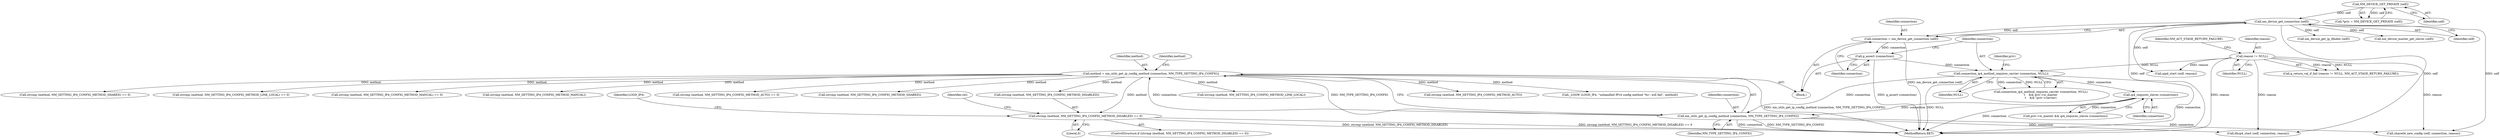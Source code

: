 digraph "0_NetworkManager_d5fc88e573fa58b93034b04d35a2454f5d28cad9@API" {
"1005863" [label="(Call,strcmp (method, NM_SETTING_IP4_CONFIG_METHOD_DISABLED) == 0)"];
"1005779" [label="(Call,method = nm_utils_get_ip_config_method (connection, NM_TYPE_SETTING_IP4_CONFIG))"];
"1005781" [label="(Call,nm_utils_get_ip_config_method (connection, NM_TYPE_SETTING_IP4_CONFIG))"];
"1005729" [label="(Call,connection_ip4_method_requires_carrier (connection, NULL))"];
"1005725" [label="(Call,g_assert (connection))"];
"1005721" [label="(Call,connection = nm_device_get_connection (self))"];
"1005723" [label="(Call,nm_device_get_connection (self))"];
"1005706" [label="(Call,NM_DEVICE_GET_PRIVATE (self))"];
"1005717" [label="(Call,reason != NULL)"];
"1005753" [label="(Call,ip4_requires_slaves (connection))"];
"1005870" [label="(Identifier,ret)"];
"1005730" [label="(Identifier,connection)"];
"1005704" [label="(Call,*priv = NM_DEVICE_GET_PRIVATE (self))"];
"1005754" [label="(Identifier,connection)"];
"1005799" [label="(Call,strcmp (method, NM_SETTING_IP4_CONFIG_METHOD_LINK_LOCAL))"];
"1005719" [label="(Identifier,NULL)"];
"1005874" [label="(Identifier,LOGD_IP4)"];
"1005731" [label="(Identifier,NULL)"];
"1005786" [label="(Call,strcmp (method, NM_SETTING_IP4_CONFIG_METHOD_AUTO))"];
"1005728" [label="(Call,connection_ip4_method_requires_carrier (connection, NULL)\n\t    && priv->is_master\n\t    && !priv->carrier)"];
"1005863" [label="(Call,strcmp (method, NM_SETTING_IP4_CONFIG_METHOD_DISABLED) == 0)"];
"1005873" [label="(Call,_LOGW (LOGD_IP4, \"unhandled IPv4 config method '%s'; will fail\", method))"];
"1005734" [label="(Identifier,priv)"];
"1005702" [label="(Block,)"];
"1005729" [label="(Call,connection_ip4_method_requires_carrier (connection, NULL))"];
"1005725" [label="(Call,g_assert (connection))"];
"1005717" [label="(Call,reason != NULL)"];
"1005867" [label="(Literal,0)"];
"1005820" [label="(Call,nm_device_get_ip_ifindex (self))"];
"1005753" [label="(Call,ip4_requires_slaves (connection))"];
"1005839" [label="(Call,shared4_new_config (self, connection, reason))"];
"1005782" [label="(Identifier,connection)"];
"1005706" [label="(Call,NM_DEVICE_GET_PRIVATE (self))"];
"1005830" [label="(Call,strcmp (method, NM_SETTING_IP4_CONFIG_METHOD_SHARED) == 0)"];
"1005805" [label="(Call,aipd_start (self, reason))"];
"1005779" [label="(Call,method = nm_utils_get_ip_config_method (connection, NM_TYPE_SETTING_IP4_CONFIG))"];
"1005720" [label="(Identifier,NM_ACT_STAGE_RETURN_FAILURE)"];
"1005723" [label="(Call,nm_device_get_connection (self))"];
"1005792" [label="(Call,dhcp4_start (self, connection, reason))"];
"1005864" [label="(Call,strcmp (method, NM_SETTING_IP4_CONFIG_METHOD_DISABLED))"];
"1005780" [label="(Identifier,method)"];
"1005798" [label="(Call,strcmp (method, NM_SETTING_IP4_CONFIG_METHOD_LINK_LOCAL) == 0)"];
"1005862" [label="(ControlStructure,if (strcmp (method, NM_SETTING_IP4_CONFIG_METHOD_DISABLED) == 0))"];
"1005810" [label="(Call,strcmp (method, NM_SETTING_IP4_CONFIG_METHOD_MANUAL) == 0)"];
"1005811" [label="(Call,strcmp (method, NM_SETTING_IP4_CONFIG_METHOD_MANUAL))"];
"1005758" [label="(Call,nm_device_master_get_slaves (self))"];
"1005785" [label="(Call,strcmp (method, NM_SETTING_IP4_CONFIG_METHOD_AUTO) == 0)"];
"1005707" [label="(Identifier,self)"];
"1005781" [label="(Call,nm_utils_get_ip_config_method (connection, NM_TYPE_SETTING_IP4_CONFIG))"];
"1005787" [label="(Identifier,method)"];
"1005724" [label="(Identifier,self)"];
"1005726" [label="(Identifier,connection)"];
"1005718" [label="(Identifier,reason)"];
"1005722" [label="(Identifier,connection)"];
"1007368" [label="(MethodReturn,RET)"];
"1005831" [label="(Call,strcmp (method, NM_SETTING_IP4_CONFIG_METHOD_SHARED))"];
"1005721" [label="(Call,connection = nm_device_get_connection (self))"];
"1005783" [label="(Identifier,NM_TYPE_SETTING_IP4_CONFIG)"];
"1005716" [label="(Call,g_return_val_if_fail (reason != NULL, NM_ACT_STAGE_RETURN_FAILURE))"];
"1005749" [label="(Call,priv->is_master && ip4_requires_slaves (connection))"];
"1005863" -> "1005862"  [label="AST: "];
"1005863" -> "1005867"  [label="CFG: "];
"1005864" -> "1005863"  [label="AST: "];
"1005867" -> "1005863"  [label="AST: "];
"1005870" -> "1005863"  [label="CFG: "];
"1005874" -> "1005863"  [label="CFG: "];
"1005863" -> "1007368"  [label="DDG: strcmp (method, NM_SETTING_IP4_CONFIG_METHOD_DISABLED) == 0"];
"1005863" -> "1007368"  [label="DDG: strcmp (method, NM_SETTING_IP4_CONFIG_METHOD_DISABLED)"];
"1005779" -> "1005863"  [label="DDG: method"];
"1005779" -> "1005702"  [label="AST: "];
"1005779" -> "1005781"  [label="CFG: "];
"1005780" -> "1005779"  [label="AST: "];
"1005781" -> "1005779"  [label="AST: "];
"1005787" -> "1005779"  [label="CFG: "];
"1005779" -> "1007368"  [label="DDG: nm_utils_get_ip_config_method (connection, NM_TYPE_SETTING_IP4_CONFIG)"];
"1005781" -> "1005779"  [label="DDG: connection"];
"1005781" -> "1005779"  [label="DDG: NM_TYPE_SETTING_IP4_CONFIG"];
"1005779" -> "1005785"  [label="DDG: method"];
"1005779" -> "1005786"  [label="DDG: method"];
"1005779" -> "1005798"  [label="DDG: method"];
"1005779" -> "1005799"  [label="DDG: method"];
"1005779" -> "1005810"  [label="DDG: method"];
"1005779" -> "1005811"  [label="DDG: method"];
"1005779" -> "1005830"  [label="DDG: method"];
"1005779" -> "1005831"  [label="DDG: method"];
"1005779" -> "1005864"  [label="DDG: method"];
"1005779" -> "1005873"  [label="DDG: method"];
"1005781" -> "1005783"  [label="CFG: "];
"1005782" -> "1005781"  [label="AST: "];
"1005783" -> "1005781"  [label="AST: "];
"1005781" -> "1007368"  [label="DDG: connection"];
"1005781" -> "1007368"  [label="DDG: NM_TYPE_SETTING_IP4_CONFIG"];
"1005729" -> "1005781"  [label="DDG: connection"];
"1005753" -> "1005781"  [label="DDG: connection"];
"1005781" -> "1005792"  [label="DDG: connection"];
"1005781" -> "1005839"  [label="DDG: connection"];
"1005729" -> "1005728"  [label="AST: "];
"1005729" -> "1005731"  [label="CFG: "];
"1005730" -> "1005729"  [label="AST: "];
"1005731" -> "1005729"  [label="AST: "];
"1005734" -> "1005729"  [label="CFG: "];
"1005728" -> "1005729"  [label="CFG: "];
"1005729" -> "1007368"  [label="DDG: connection"];
"1005729" -> "1007368"  [label="DDG: NULL"];
"1005729" -> "1005728"  [label="DDG: connection"];
"1005729" -> "1005728"  [label="DDG: NULL"];
"1005725" -> "1005729"  [label="DDG: connection"];
"1005717" -> "1005729"  [label="DDG: NULL"];
"1005729" -> "1005753"  [label="DDG: connection"];
"1005725" -> "1005702"  [label="AST: "];
"1005725" -> "1005726"  [label="CFG: "];
"1005726" -> "1005725"  [label="AST: "];
"1005730" -> "1005725"  [label="CFG: "];
"1005725" -> "1007368"  [label="DDG: g_assert (connection)"];
"1005721" -> "1005725"  [label="DDG: connection"];
"1005721" -> "1005702"  [label="AST: "];
"1005721" -> "1005723"  [label="CFG: "];
"1005722" -> "1005721"  [label="AST: "];
"1005723" -> "1005721"  [label="AST: "];
"1005726" -> "1005721"  [label="CFG: "];
"1005721" -> "1007368"  [label="DDG: nm_device_get_connection (self)"];
"1005723" -> "1005721"  [label="DDG: self"];
"1005723" -> "1005724"  [label="CFG: "];
"1005724" -> "1005723"  [label="AST: "];
"1005723" -> "1007368"  [label="DDG: self"];
"1005706" -> "1005723"  [label="DDG: self"];
"1005723" -> "1005758"  [label="DDG: self"];
"1005723" -> "1005792"  [label="DDG: self"];
"1005723" -> "1005805"  [label="DDG: self"];
"1005723" -> "1005820"  [label="DDG: self"];
"1005723" -> "1005839"  [label="DDG: self"];
"1005706" -> "1005704"  [label="AST: "];
"1005706" -> "1005707"  [label="CFG: "];
"1005707" -> "1005706"  [label="AST: "];
"1005704" -> "1005706"  [label="CFG: "];
"1005706" -> "1005704"  [label="DDG: self"];
"1005717" -> "1005716"  [label="AST: "];
"1005717" -> "1005719"  [label="CFG: "];
"1005718" -> "1005717"  [label="AST: "];
"1005719" -> "1005717"  [label="AST: "];
"1005720" -> "1005717"  [label="CFG: "];
"1005717" -> "1007368"  [label="DDG: reason"];
"1005717" -> "1005716"  [label="DDG: reason"];
"1005717" -> "1005716"  [label="DDG: NULL"];
"1005717" -> "1005792"  [label="DDG: reason"];
"1005717" -> "1005805"  [label="DDG: reason"];
"1005717" -> "1005839"  [label="DDG: reason"];
"1005753" -> "1005749"  [label="AST: "];
"1005753" -> "1005754"  [label="CFG: "];
"1005754" -> "1005753"  [label="AST: "];
"1005749" -> "1005753"  [label="CFG: "];
"1005753" -> "1007368"  [label="DDG: connection"];
"1005753" -> "1005749"  [label="DDG: connection"];
}
